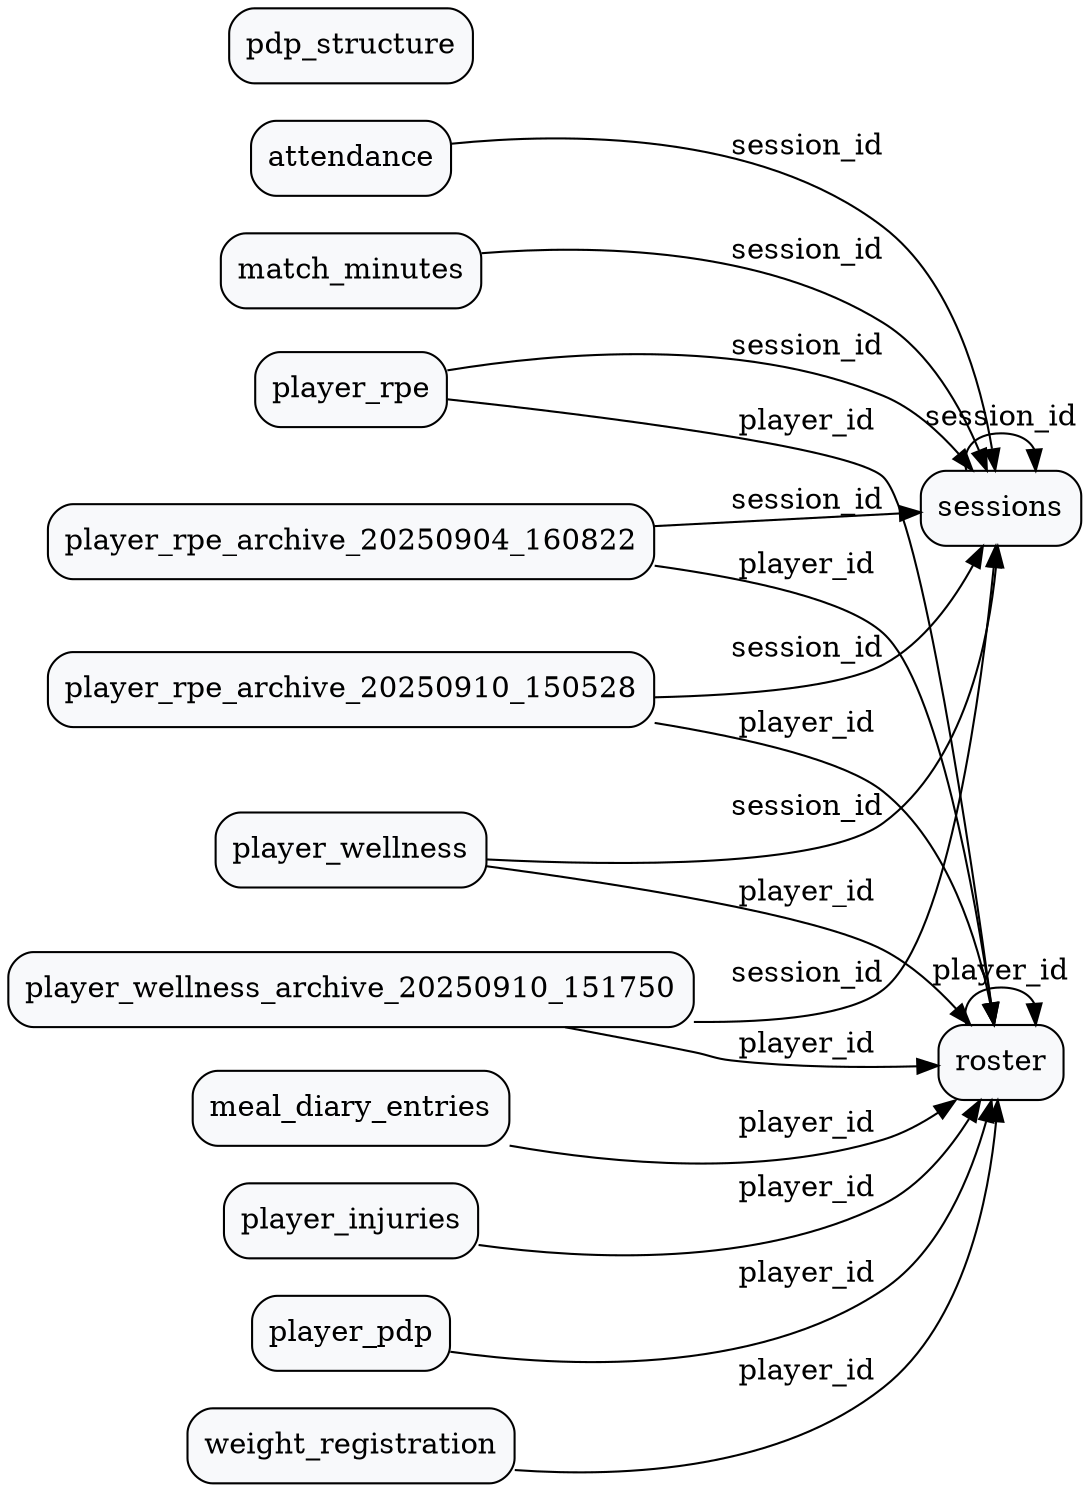 digraph ER {
  rankdir=LR;
  node [shape=box, style="rounded,filled", fillcolor="#f8f9fb"];
  "attendance";
  "match_minutes";
  "meal_diary_entries";
  "pdp_structure";
  "player_injuries";
  "player_pdp";
  "player_rpe";
  "player_rpe_archive_20250904_160822";
  "player_rpe_archive_20250910_150528";
  "player_wellness";
  "player_wellness_archive_20250910_151750";
  "roster";
  "sessions";
  "weight_registration";
  "attendance" -> "sessions" [label="session_id", arrowhead=normal];
  "match_minutes" -> "sessions" [label="session_id", arrowhead=normal];
  "meal_diary_entries" -> "roster" [label="player_id", arrowhead=normal];
  "player_injuries" -> "roster" [label="player_id", arrowhead=normal];
  "player_pdp" -> "roster" [label="player_id", arrowhead=normal];
  "player_rpe" -> "roster" [label="player_id", arrowhead=normal];
  "player_rpe" -> "sessions" [label="session_id", arrowhead=normal];
  "player_rpe_archive_20250904_160822" -> "roster" [label="player_id", arrowhead=normal];
  "player_rpe_archive_20250904_160822" -> "sessions" [label="session_id", arrowhead=normal];
  "player_rpe_archive_20250910_150528" -> "roster" [label="player_id", arrowhead=normal];
  "player_rpe_archive_20250910_150528" -> "sessions" [label="session_id", arrowhead=normal];
  "player_wellness" -> "roster" [label="player_id", arrowhead=normal];
  "player_wellness" -> "sessions" [label="session_id", arrowhead=normal];
  "player_wellness_archive_20250910_151750" -> "roster" [label="player_id", arrowhead=normal];
  "player_wellness_archive_20250910_151750" -> "sessions" [label="session_id", arrowhead=normal];
  "roster" -> "roster" [label="player_id", arrowhead=normal];
  "sessions" -> "sessions" [label="session_id", arrowhead=normal];
  "weight_registration" -> "roster" [label="player_id", arrowhead=normal];
}